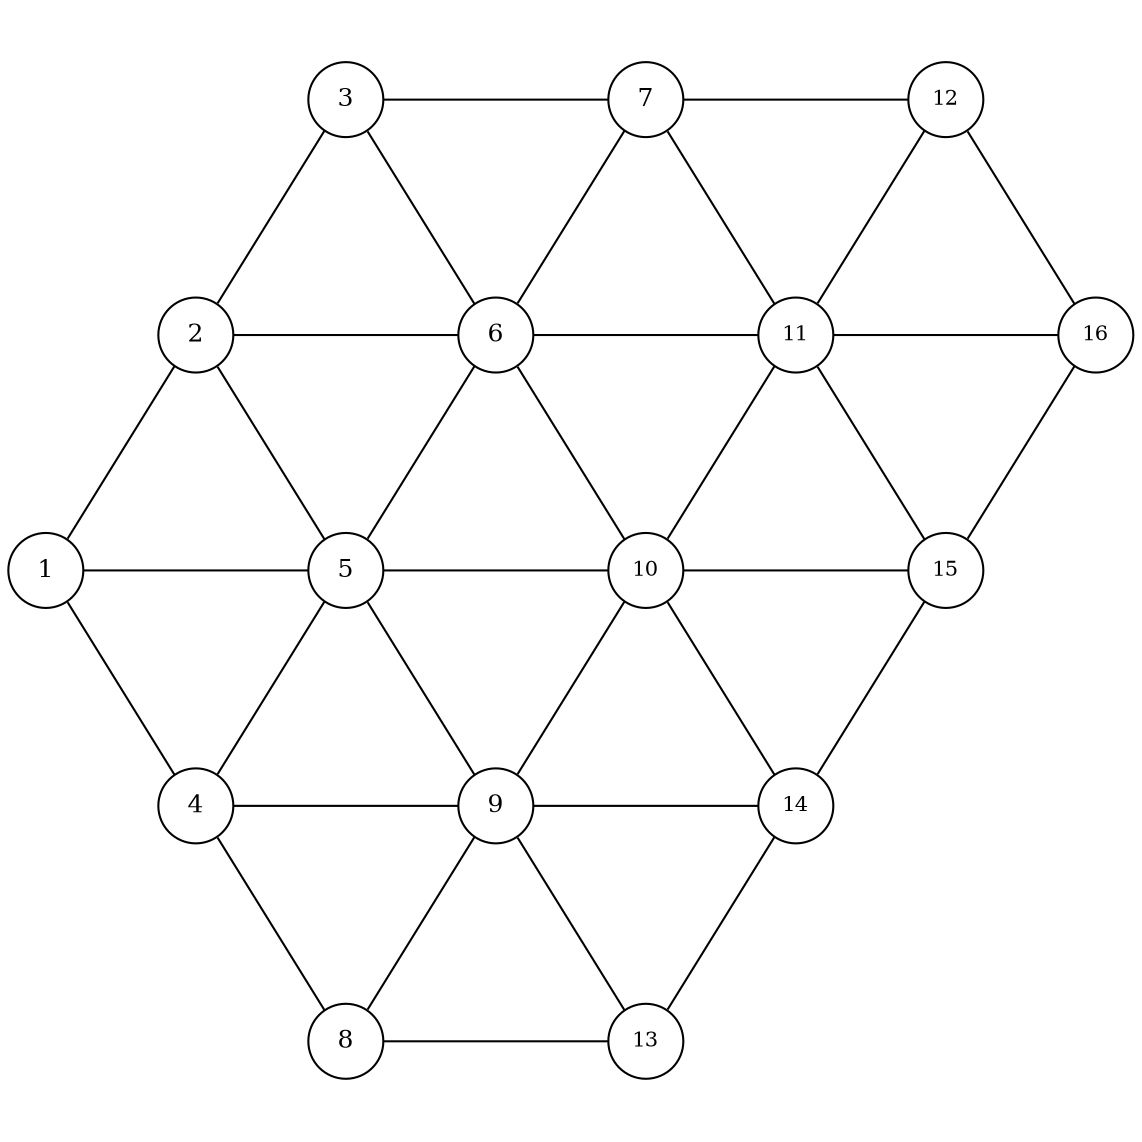 strict graph G {
	rankdir=LR;
	ratio = 1;

	node [shape = circle, label="1", fontsize=12] 1;
	node [shape = circle, label="2", fontsize=12] 2;
	node [shape = circle, label="3", fontsize=12] 3;
	node [shape = circle, label="4", fontsize=12] 4;
	node [shape = circle, label="5", fontsize=12] 5;
	node [shape = circle, label="6", fontsize=12] 6;
	node [shape = circle, label="7", fontsize=12] 7;
	node [shape = circle, label="8", fontsize=12] 8;
	node [shape = circle, label="9", fontsize=12] 9;
	node [shape = circle, label="10", fontsize=10] 10;
	node [shape = circle, label="11", fontsize=10] 11;
	node [shape = circle, label="12", fontsize=10] 12;
	node [shape = circle, label="13", fontsize=10] 13;
	node [shape = circle, label="14", fontsize=10] 14;
	node [shape = circle, label="15", fontsize=10] 15;
	node [shape = circle, label="16", fontsize=10] 16;

	1 -- 2 -- 3;
	4 -- 5 -- 6 -- 7;
	8 -- 9 -- 10 -- 11 -- 12;
	13 -- 14 -- 15 -- 16;

	1 -- 4;
	1 -- 5;
	2 -- 5;
	2 -- 6; 
	3 -- 6;
	3 -- 7;
	4 -- 8;
	4 -- 9;
	5 -- 9;
	5 -- 10;
	6 -- 10;
	6 -- 11;
	7 -- 11;
	7 -- 12;
	8 -- 13;
	9 -- 13;
	9 -- 14;
	10 -- 14;
	10 -- 15;
	11 -- 15;
	11 -- 16;
	12 -- 16;
}